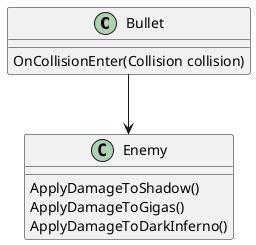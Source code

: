 @startuml
class Bullet {
    OnCollisionEnter(Collision collision)
}

class Enemy {
    ApplyDamageToShadow()
    ApplyDamageToGigas()
    ApplyDamageToDarkInferno()
}

Bullet --> Enemy
@enduml